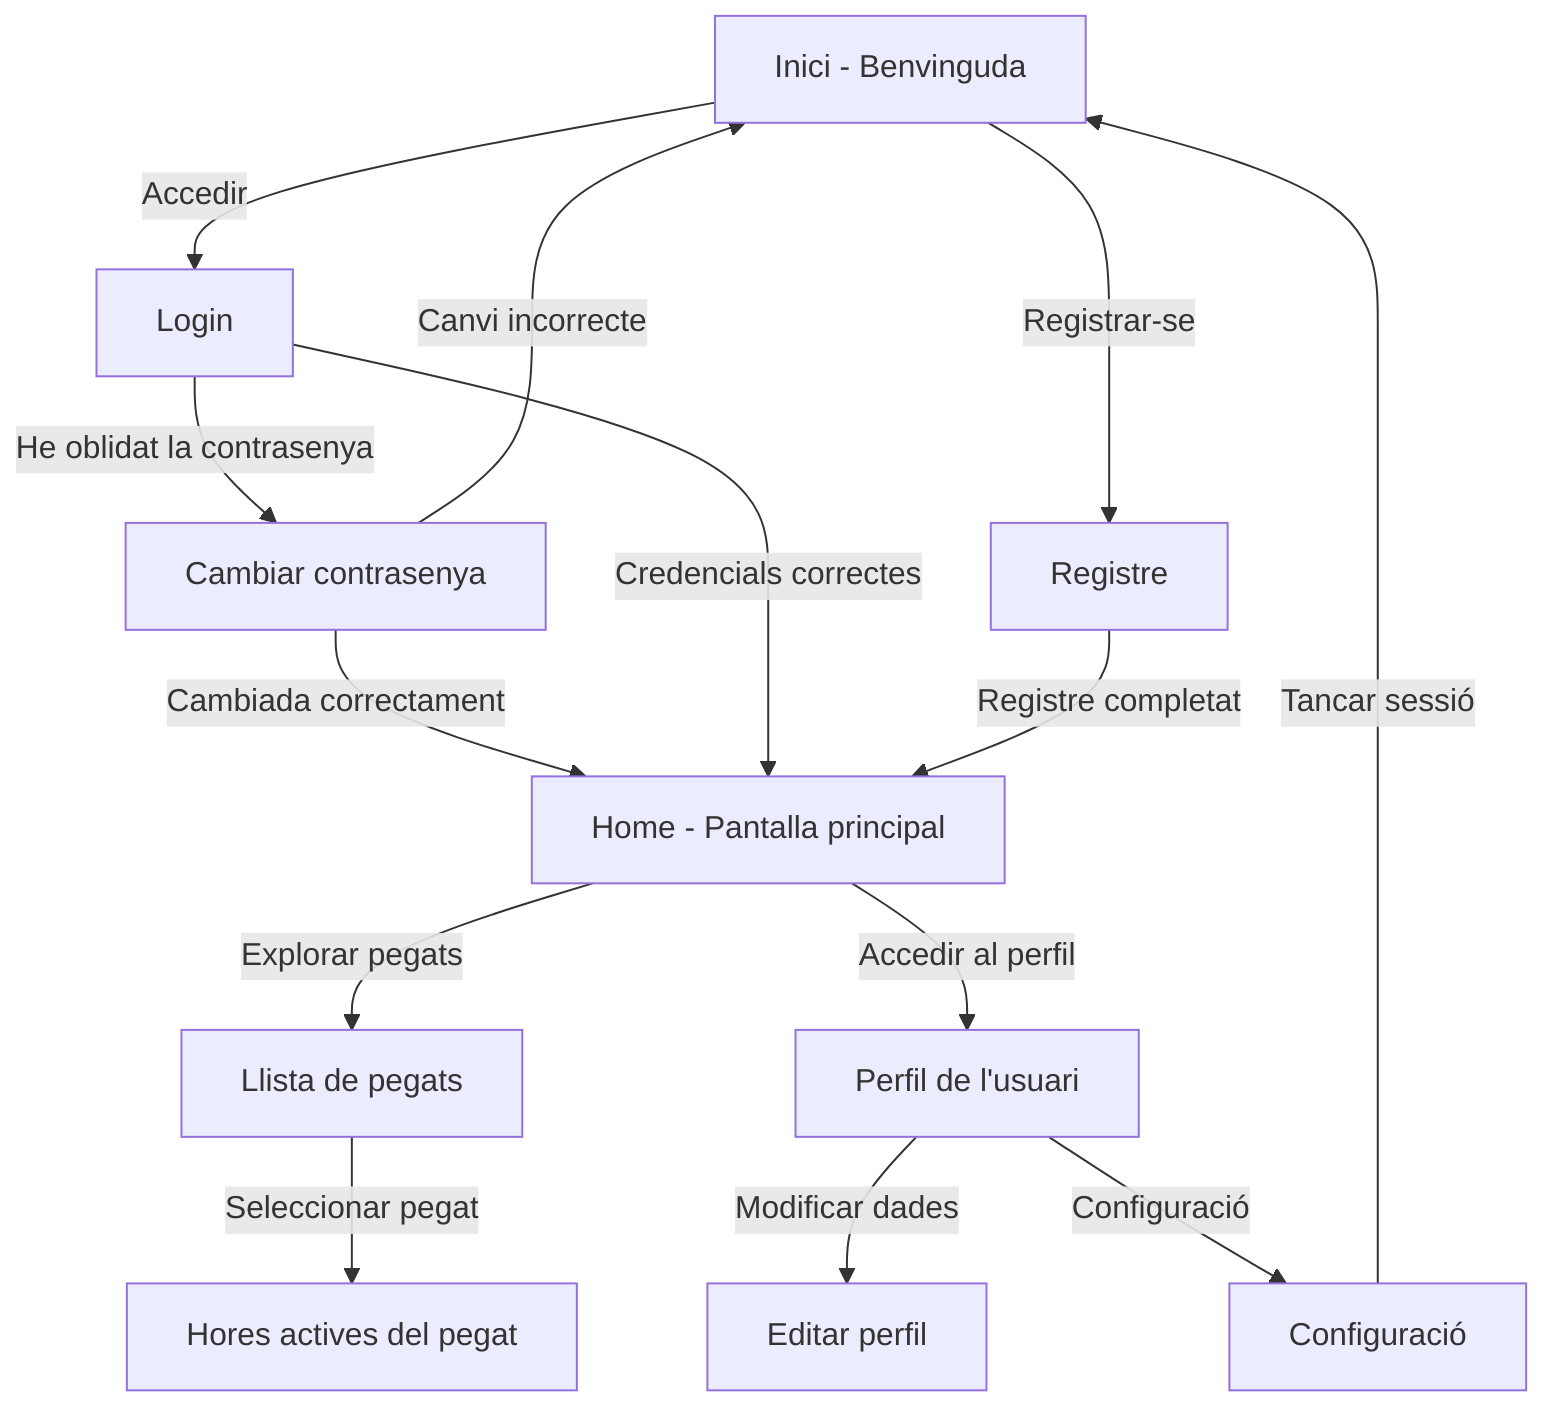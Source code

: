 flowchart TD
    A[Inici - Benvinguda] -->|Accedir| B[Login]
    B -->|He oblidat la contrasenya| F[Cambiar contrasenya]
    F -->|Cambiada correctament| D
    F -->|Canvi incorrecte|A
    A -->|Registrar-se| C[Registre]
    B -->|Credencials correctes| D[Home - Pantalla principal]
    C -->|Registre completat| D
    D -->|Explorar pegats| E[Llista de pegats]
    E -->|Seleccionar pegat| G[Hores actives del pegat]
    D -->|Accedir al perfil| J[Perfil de l'usuari]
    J -->|Modificar dades| K[Editar perfil]
    J -->|Configuració| L[Configuració]
    L -->|Tancar sessió| A